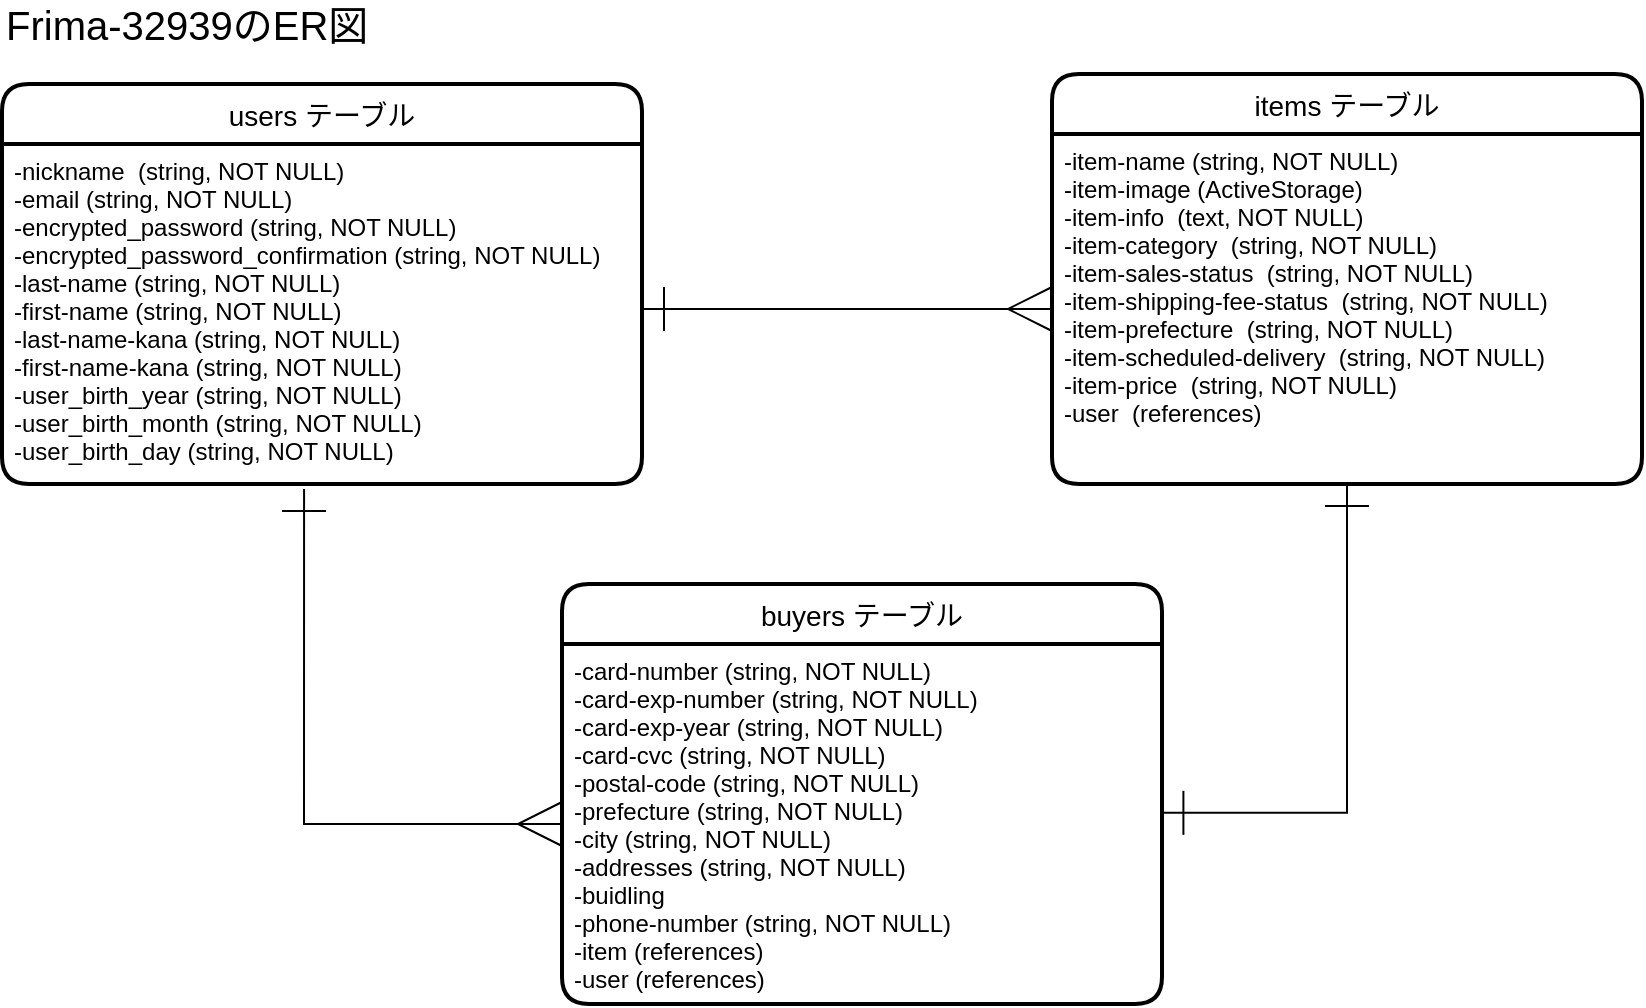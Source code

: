 <mxfile>
    <diagram id="cXVRWl-kXxfI3ZkaP6SK" name="ページ1">
        <mxGraphModel dx="711" dy="582" grid="1" gridSize="10" guides="1" tooltips="1" connect="1" arrows="1" fold="1" page="1" pageScale="1" pageWidth="1169" pageHeight="827" math="0" shadow="0">
            <root>
                <mxCell id="0"/>
                <mxCell id="1" parent="0"/>
                <mxCell id="2" value="users テーブル" style="swimlane;childLayout=stackLayout;horizontal=1;startSize=30;horizontalStack=0;rounded=1;fontSize=14;fontStyle=0;strokeWidth=2;resizeParent=0;resizeLast=1;shadow=0;dashed=0;align=center;" parent="1" vertex="1">
                    <mxGeometry x="50" y="80" width="320" height="200" as="geometry"/>
                </mxCell>
                <mxCell id="3" value="-nickname  (string, NOT NULL)&#10;-email (string, NOT NULL)&#10;-encrypted_password (string, NOT NULL)&#10;-encrypted_password_confirmation (string, NOT NULL)&#10;-last-name (string, NOT NULL)&#10;-first-name (string, NOT NULL)&#10;-last-name-kana (string, NOT NULL)&#10;-first-name-kana (string, NOT NULL)&#10;-user_birth_year (string, NOT NULL)&#10;-user_birth_month (string, NOT NULL)&#10;-user_birth_day (string, NOT NULL)" style="align=left;strokeColor=none;fillColor=none;spacingLeft=4;fontSize=12;verticalAlign=top;resizable=0;rotatable=0;part=1;" parent="2" vertex="1">
                    <mxGeometry y="30" width="320" height="170" as="geometry"/>
                </mxCell>
                <mxCell id="5" value="&lt;font style=&quot;font-size: 20px&quot;&gt;Frima-32939のER図&lt;/font&gt;" style="text;html=1;strokeColor=none;fillColor=none;align=left;verticalAlign=middle;whiteSpace=wrap;rounded=0;" parent="1" vertex="1">
                    <mxGeometry x="50" y="40" width="250" height="20" as="geometry"/>
                </mxCell>
                <mxCell id="6" value="items テーブル" style="swimlane;childLayout=stackLayout;horizontal=1;startSize=30;horizontalStack=0;rounded=1;fontSize=14;fontStyle=0;strokeWidth=2;resizeParent=0;resizeLast=1;shadow=0;dashed=0;align=center;" parent="1" vertex="1">
                    <mxGeometry x="575" y="75" width="295" height="205" as="geometry"/>
                </mxCell>
                <mxCell id="7" value="-item-name (string, NOT NULL)&#10;-item-image (ActiveStorage)&#10;-item-info  (text, NOT NULL)&#10;-item-category  (string, NOT NULL)&#10;-item-sales-status  (string, NOT NULL)&#10;-item-shipping-fee-status  (string, NOT NULL)&#10;-item-prefecture  (string, NOT NULL)&#10;-item-scheduled-delivery  (string, NOT NULL)&#10;-item-price  (string, NOT NULL)&#10;-user  (references)" style="align=left;strokeColor=none;fillColor=none;spacingLeft=4;fontSize=12;verticalAlign=top;resizable=0;rotatable=0;part=1;fontStyle=0" parent="6" vertex="1">
                    <mxGeometry y="30" width="295" height="175" as="geometry"/>
                </mxCell>
                <mxCell id="14" style="edgeStyle=orthogonalEdgeStyle;rounded=0;orthogonalLoop=1;jettySize=auto;html=1;startArrow=ERone;startFill=0;startSize=20;endArrow=ERone;endFill=0;endSize=20;strokeWidth=1;entryX=0.5;entryY=1;entryDx=0;entryDy=0;exitX=0.999;exitY=0.469;exitDx=0;exitDy=0;exitPerimeter=0;" parent="1" source="9" target="7" edge="1">
                    <mxGeometry relative="1" as="geometry">
                        <mxPoint x="710" y="250" as="targetPoint"/>
                    </mxGeometry>
                </mxCell>
                <mxCell id="8" value="buyers テーブル" style="swimlane;childLayout=stackLayout;horizontal=1;startSize=30;horizontalStack=0;rounded=1;fontSize=14;fontStyle=0;strokeWidth=2;resizeParent=0;resizeLast=1;shadow=0;dashed=0;align=center;" parent="1" vertex="1">
                    <mxGeometry x="330" y="330" width="300" height="210" as="geometry"/>
                </mxCell>
                <mxCell id="9" value="-card-number (string, NOT NULL)&#10;-card-exp-number (string, NOT NULL)&#10;-card-exp-year (string, NOT NULL)&#10;-card-cvc (string, NOT NULL)&#10;-postal-code (string, NOT NULL)&#10;-prefecture (string, NOT NULL)&#10;-city (string, NOT NULL)&#10;-addresses (string, NOT NULL)&#10;-buidling&#10;-phone-number (string, NOT NULL)&#10;-item (references)&#10;-user (references)" style="align=left;strokeColor=none;fillColor=none;spacingLeft=4;fontSize=12;verticalAlign=top;resizable=0;rotatable=0;part=1;" parent="8" vertex="1">
                    <mxGeometry y="30" width="300" height="180" as="geometry"/>
                </mxCell>
                <mxCell id="26" style="edgeStyle=orthogonalEdgeStyle;rounded=0;orthogonalLoop=1;jettySize=auto;html=1;entryX=0;entryY=0.5;entryDx=0;entryDy=0;startArrow=ERone;startFill=0;startSize=20;endArrow=ERmany;endFill=0;endSize=20;" edge="1" parent="1" source="3" target="7">
                    <mxGeometry relative="1" as="geometry">
                        <Array as="points">
                            <mxPoint x="473" y="193"/>
                        </Array>
                    </mxGeometry>
                </mxCell>
                <mxCell id="28" style="edgeStyle=orthogonalEdgeStyle;rounded=0;orthogonalLoop=1;jettySize=auto;html=1;startArrow=ERmany;startFill=0;startSize=20;endArrow=ERone;endFill=0;endSize=20;entryX=0.472;entryY=1.015;entryDx=0;entryDy=0;entryPerimeter=0;exitX=0;exitY=0.5;exitDx=0;exitDy=0;" edge="1" parent="1" source="9" target="3">
                    <mxGeometry relative="1" as="geometry">
                        <mxPoint x="170" y="290" as="targetPoint"/>
                        <mxPoint x="270" y="460" as="sourcePoint"/>
                    </mxGeometry>
                </mxCell>
            </root>
        </mxGraphModel>
    </diagram>
</mxfile>